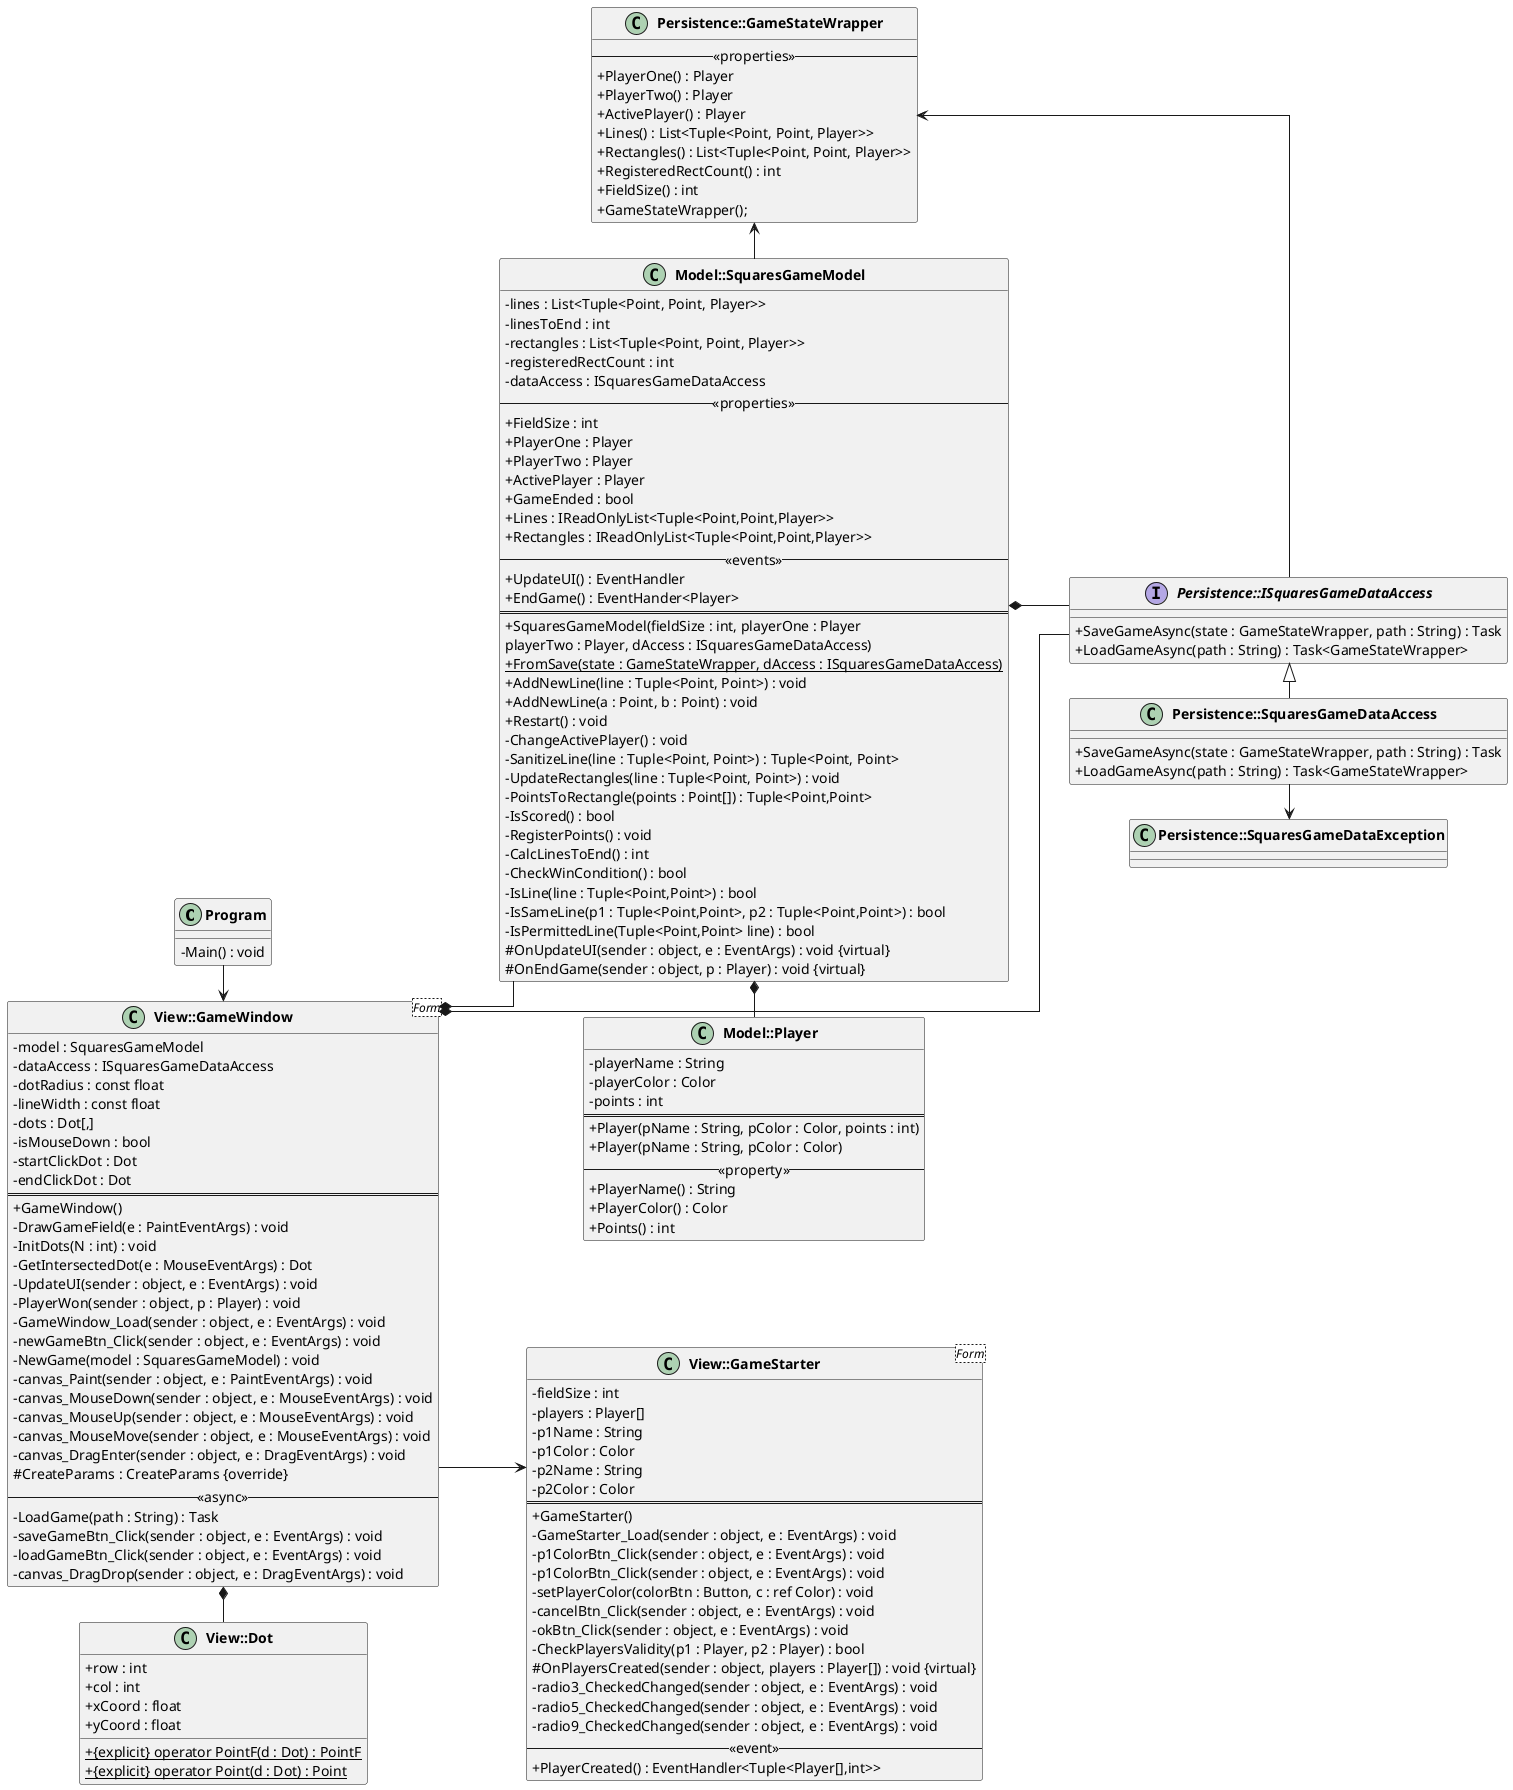 @startuml
left to right direction
skinparam classAttributeIconSize 0
skinparam linetype ortho

class "**Program**" as Program
{
-Main() : void
}

class "**View::GameWindow**" as GameWindow <Form>
{
-model : SquaresGameModel
-dataAccess : ISquaresGameDataAccess
-dotRadius : const float
-lineWidth : const float
-dots : Dot[,]
-isMouseDown : bool
-startClickDot : Dot
-endClickDot : Dot
==
+GameWindow()
-DrawGameField(e : PaintEventArgs) : void
-InitDots(N : int) : void
-GetIntersectedDot(e : MouseEventArgs) : Dot
-UpdateUI(sender : object, e : EventArgs) : void
-PlayerWon(sender : object, p : Player) : void
-GameWindow_Load(sender : object, e : EventArgs) : void
-newGameBtn_Click(sender : object, e : EventArgs) : void
-NewGame(model : SquaresGameModel) : void
-canvas_Paint(sender : object, e : PaintEventArgs) : void
-canvas_MouseDown(sender : object, e : MouseEventArgs) : void
-canvas_MouseUp(sender : object, e : MouseEventArgs) : void
-canvas_MouseMove(sender : object, e : MouseEventArgs) : void
-canvas_DragEnter(sender : object, e : DragEventArgs) : void
#CreateParams : CreateParams {override}
-- <<async>> --
-LoadGame(path : String) : Task
-saveGameBtn_Click(sender : object, e : EventArgs) : void
-loadGameBtn_Click(sender : object, e : EventArgs) : void
-canvas_DragDrop(sender : object, e : DragEventArgs) : void
}

class "**View::Dot**" as Dot
{
+ row : int
+ col : int
+ xCoord : float
+ yCoord : float
+{static} {explicit} operator PointF(d : Dot) : PointF
+{static} {explicit} operator Point(d : Dot) : Point
}

class "**View::GameStarter**" as GameStarter <Form>
{
-fieldSize : int
-players : Player[]
-p1Name : String
-p1Color : Color
-p2Name : String
-p2Color : Color
==
+GameStarter()
-GameStarter_Load(sender : object, e : EventArgs) : void
-p1ColorBtn_Click(sender : object, e : EventArgs) : void
-p1ColorBtn_Click(sender : object, e : EventArgs) : void
-setPlayerColor(colorBtn : Button, c : ref Color) : void
-cancelBtn_Click(sender : object, e : EventArgs) : void
-okBtn_Click(sender : object, e : EventArgs) : void
-CheckPlayersValidity(p1 : Player, p2 : Player) : bool
#OnPlayersCreated(sender : object, players : Player[]) : void {virtual}
-radio3_CheckedChanged(sender : object, e : EventArgs) : void
-radio5_CheckedChanged(sender : object, e : EventArgs) : void
-radio9_CheckedChanged(sender : object, e : EventArgs) : void
-- <<event>> --
+ PlayerCreated() : EventHandler<Tuple<Player[],int>>
}

class "**Model::Player**" as Player {
-playerName : String
-playerColor : Color
-points : int
==
+Player(pName : String, pColor : Color, points : int)
+Player(pName : String, pColor : Color)
-- <<property>> --
+PlayerName() : String
+PlayerColor() : Color
+Points() : int
}

class "**Model::SquaresGameModel**" as SquaresGameModel {
-lines : List<Tuple<Point, Point, Player>>
-linesToEnd : int
-rectangles : List<Tuple<Point, Point, Player>>
-registeredRectCount : int
-dataAccess : ISquaresGameDataAccess
-- <<properties>> --
+FieldSize : int
+PlayerOne : Player
+PlayerTwo : Player
+ActivePlayer : Player
+GameEnded : bool
+Lines : IReadOnlyList<Tuple<Point,Point,Player>>
+Rectangles : IReadOnlyList<Tuple<Point,Point,Player>>
-- <<events>> --
+UpdateUI() : EventHandler
+EndGame() : EventHander<Player>
==
+SquaresGameModel(fieldSize : int, playerOne : Player
                  playerTwo : Player, dAccess : ISquaresGameDataAccess)
+{static} FromSave(state : GameStateWrapper, dAccess : ISquaresGameDataAccess)
+AddNewLine(line : Tuple<Point, Point>) : void
+AddNewLine(a : Point, b : Point) : void
+Restart() : void
-ChangeActivePlayer() : void
-SanitizeLine(line : Tuple<Point, Point>) : Tuple<Point, Point>
-UpdateRectangles(line : Tuple<Point, Point>) : void
-PointsToRectangle(points : Point[]) : Tuple<Point,Point>
-IsScored() : bool
-RegisterPoints() : void
-CalcLinesToEnd() : int
-CheckWinCondition() : bool
-IsLine(line : Tuple<Point,Point>) : bool
-IsSameLine(p1 : Tuple<Point,Point>, p2 : Tuple<Point,Point>) : bool
-IsPermittedLine(Tuple<Point,Point> line) : bool
#OnUpdateUI(sender : object, e : EventArgs) : void {virtual}
#OnEndGame(sender : object, p : Player) : void {virtual}
}

interface "**Persistence::ISquaresGameDataAccess**" as ISquaresGameDataAccess{
+SaveGameAsync(state : GameStateWrapper, path : String) : Task
+LoadGameAsync(path : String) : Task<GameStateWrapper>
}

class "**Persistence::SquaresGameDataAccess**" as SquaresGameDataAccess{
+SaveGameAsync(state : GameStateWrapper, path : String) : Task
+LoadGameAsync(path : String) : Task<GameStateWrapper>
}

class "**Persistence::SquaresGameDataException**" as excpt

class "**Persistence::GameStateWrapper**" as GameStateWrapper
{
-- <<properties>> --
+PlayerOne() : Player
+PlayerTwo() : Player
+ActivePlayer() : Player
+Lines() : List<Tuple<Point, Point, Player>>
+Rectangles() : List<Tuple<Point, Point, Player>>
+RegisteredRectCount() : int
+FieldSize() : int
+GameStateWrapper();
}

Program -> GameWindow
GameWindow *- Dot
GameWindow --> GameStarter
GameWindow *-- SquaresGameModel
SquaresGameModel *- Player
ISquaresGameDataAccess <|-r- SquaresGameDataAccess
GameWindow *-- ISquaresGameDataAccess
SquaresGameModel *-- ISquaresGameDataAccess
SquaresGameDataAccess -> excpt
SquaresGameModel -l-> GameStateWrapper
ISquaresGameDataAccess -l-> GameStateWrapper

@enduml